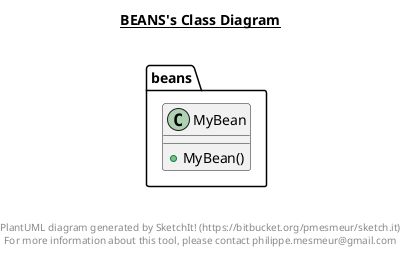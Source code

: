 @startuml

title __BEANS's Class Diagram__\n

  namespace beans {
    class beans.MyBean {
        + MyBean()
    }
  }
  



right footer


PlantUML diagram generated by SketchIt! (https://bitbucket.org/pmesmeur/sketch.it)
For more information about this tool, please contact philippe.mesmeur@gmail.com
endfooter

@enduml
